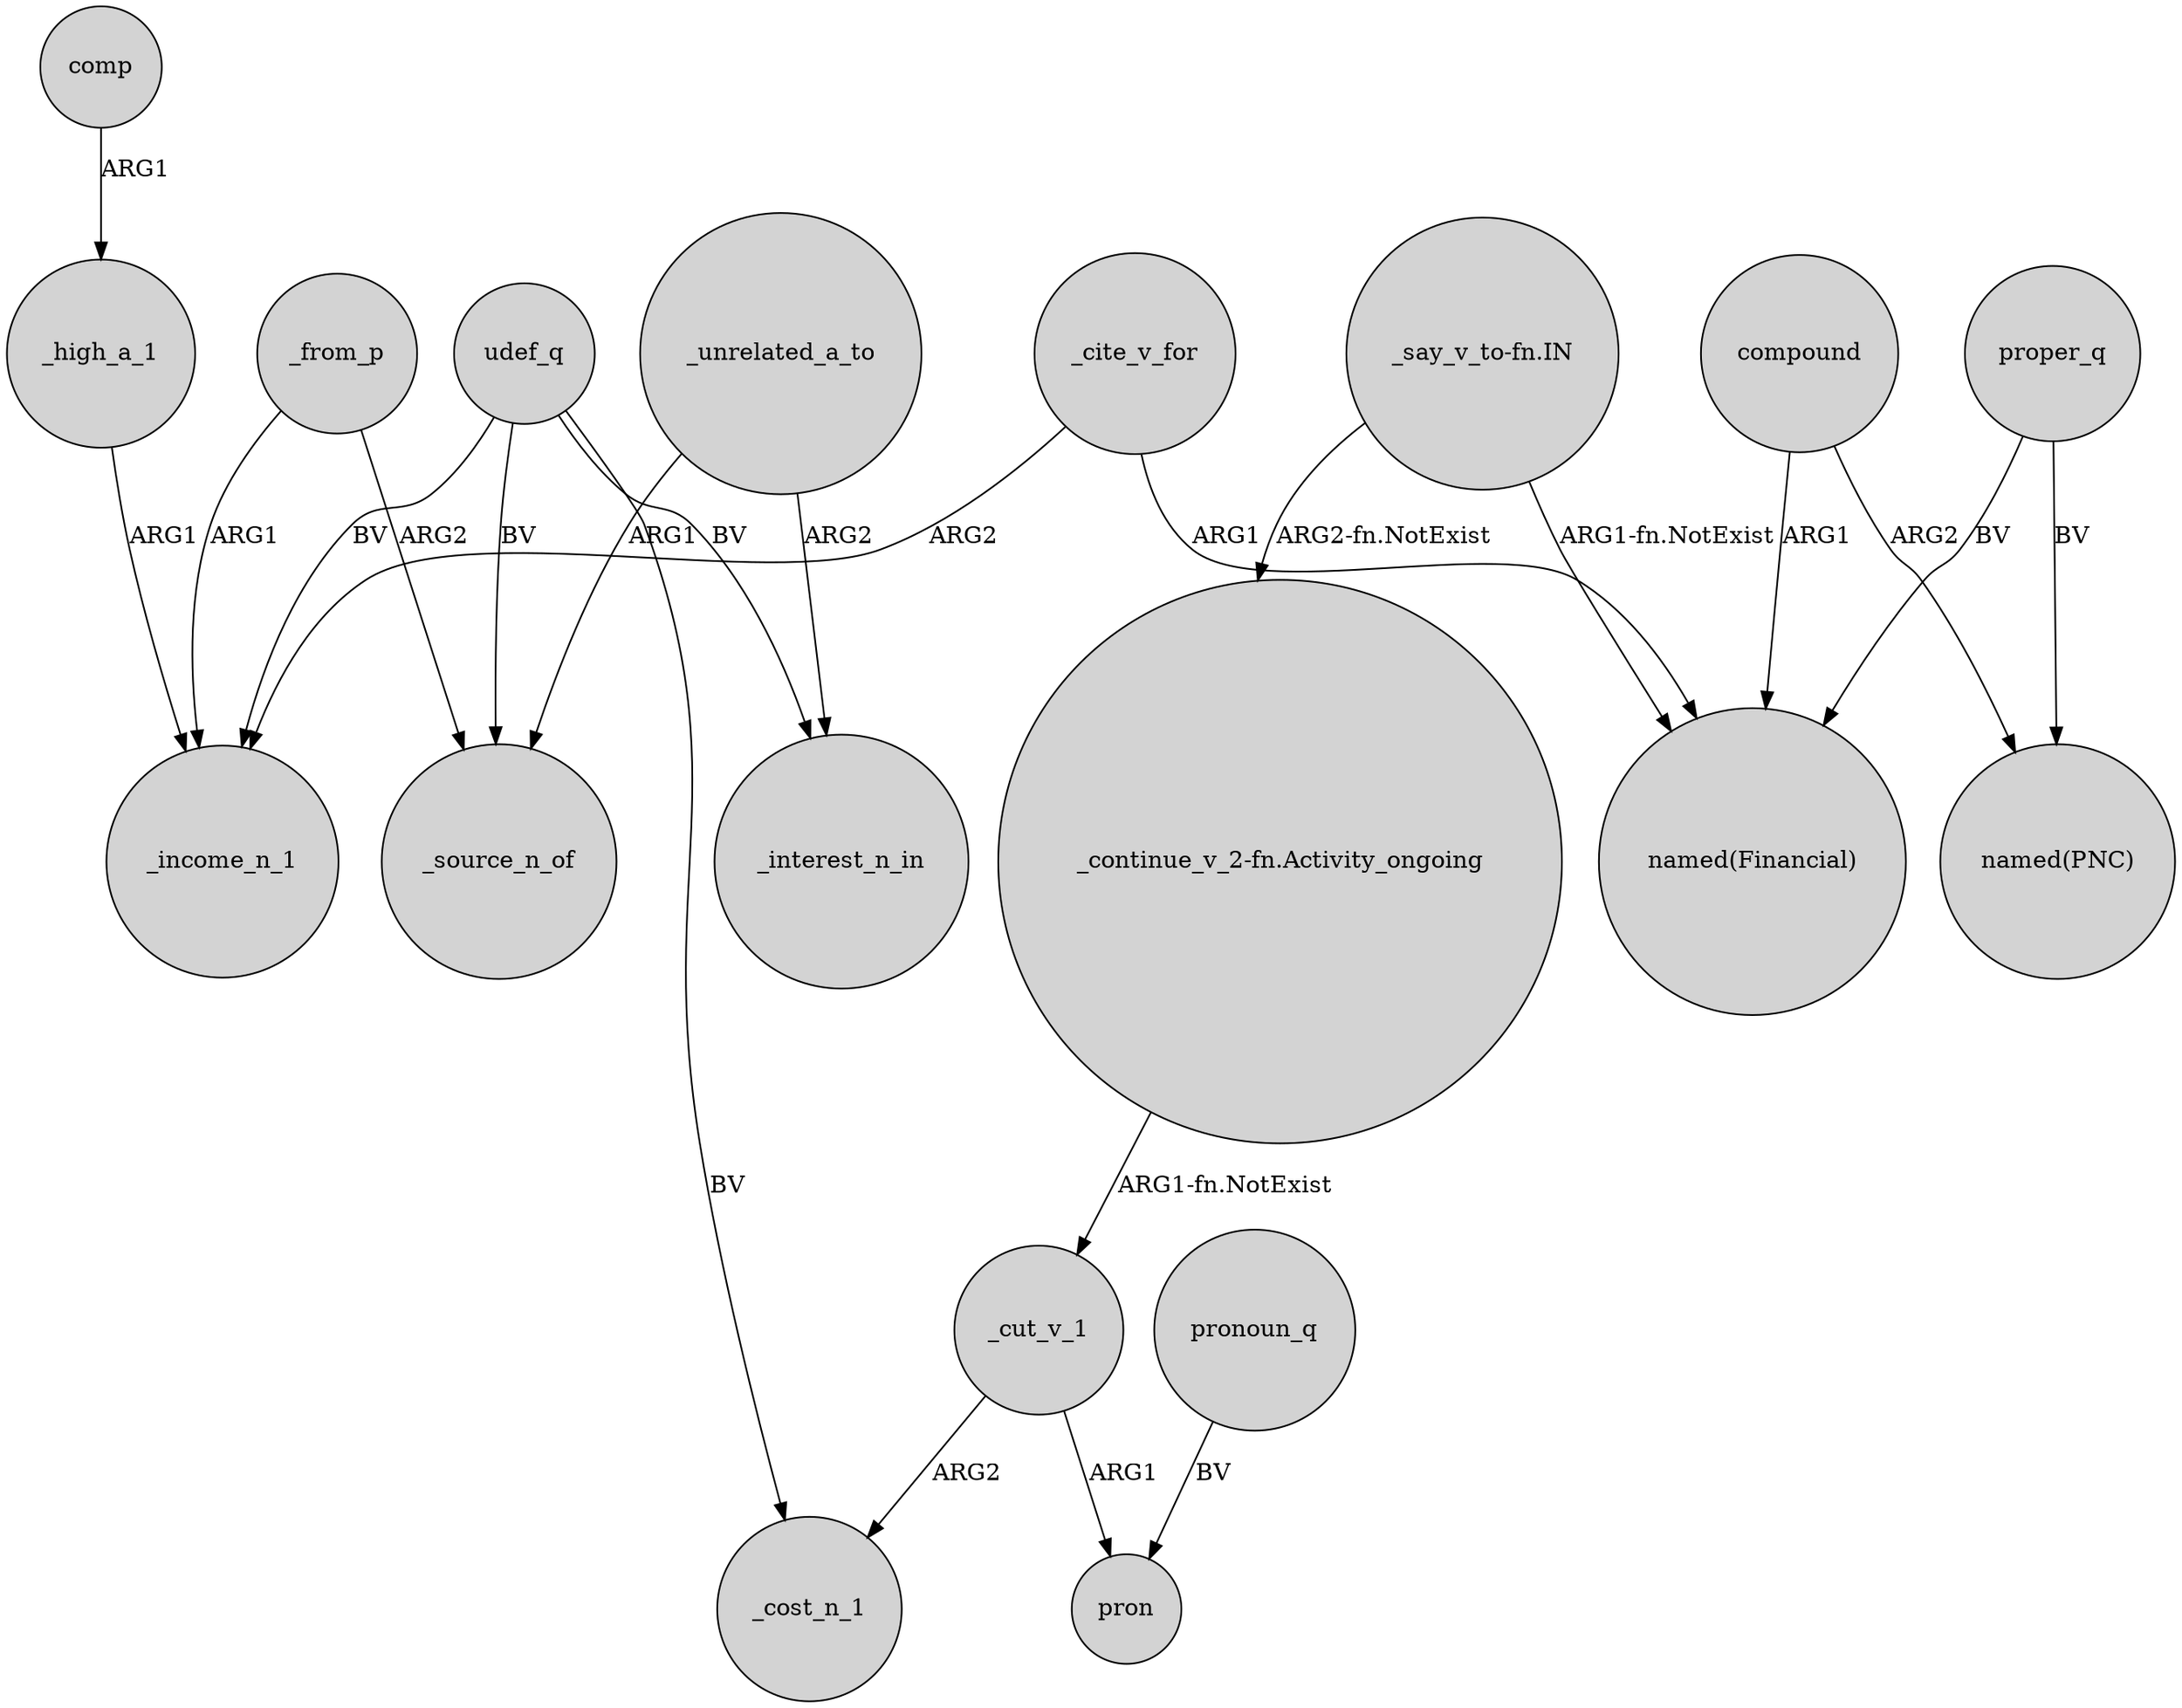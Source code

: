 digraph {
	node [shape=circle style=filled]
	_cite_v_for -> _income_n_1 [label=ARG2]
	_high_a_1 -> _income_n_1 [label=ARG1]
	"_say_v_to-fn.IN" -> "_continue_v_2-fn.Activity_ongoing" [label="ARG2-fn.NotExist"]
	"_continue_v_2-fn.Activity_ongoing" -> _cut_v_1 [label="ARG1-fn.NotExist"]
	_from_p -> _income_n_1 [label=ARG1]
	_cite_v_for -> "named(Financial)" [label=ARG1]
	comp -> _high_a_1 [label=ARG1]
	udef_q -> _interest_n_in [label=BV]
	compound -> "named(PNC)" [label=ARG2]
	_unrelated_a_to -> _source_n_of [label=ARG1]
	udef_q -> _cost_n_1 [label=BV]
	pronoun_q -> pron [label=BV]
	proper_q -> "named(Financial)" [label=BV]
	_from_p -> _source_n_of [label=ARG2]
	_cut_v_1 -> _cost_n_1 [label=ARG2]
	_cut_v_1 -> pron [label=ARG1]
	_unrelated_a_to -> _interest_n_in [label=ARG2]
	proper_q -> "named(PNC)" [label=BV]
	"_say_v_to-fn.IN" -> "named(Financial)" [label="ARG1-fn.NotExist"]
	udef_q -> _source_n_of [label=BV]
	udef_q -> _income_n_1 [label=BV]
	compound -> "named(Financial)" [label=ARG1]
}
